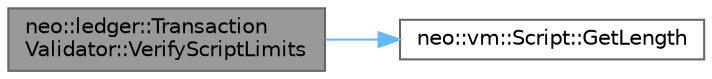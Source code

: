 digraph "neo::ledger::TransactionValidator::VerifyScriptLimits"
{
 // LATEX_PDF_SIZE
  bgcolor="transparent";
  edge [fontname=Helvetica,fontsize=10,labelfontname=Helvetica,labelfontsize=10];
  node [fontname=Helvetica,fontsize=10,shape=box,height=0.2,width=0.4];
  rankdir="LR";
  Node1 [id="Node000001",label="neo::ledger::Transaction\lValidator::VerifyScriptLimits",height=0.2,width=0.4,color="gray40", fillcolor="grey60", style="filled", fontcolor="black",tooltip=" "];
  Node1 -> Node2 [id="edge1_Node000001_Node000002",color="steelblue1",style="solid",tooltip=" "];
  Node2 [id="Node000002",label="neo::vm::Script::GetLength",height=0.2,width=0.4,color="grey40", fillcolor="white", style="filled",URL="$classneo_1_1vm_1_1_script.html#aa5a98520c6d23a6dc7fb3d5d8c99e682",tooltip="Gets the length of the script."];
}

